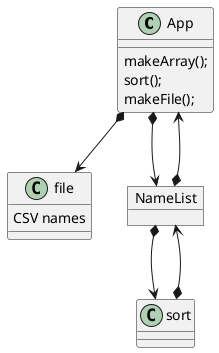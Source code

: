 @startuml
'https://plantuml.com/class-diagram





class App {
makeArray();
sort();
makeFile();
}

class file{
CSV names
}

object NameList

App *--> file
App *--> NameList
NameList *--> sort
sort *--> NameList
NameList *--> App




@enduml